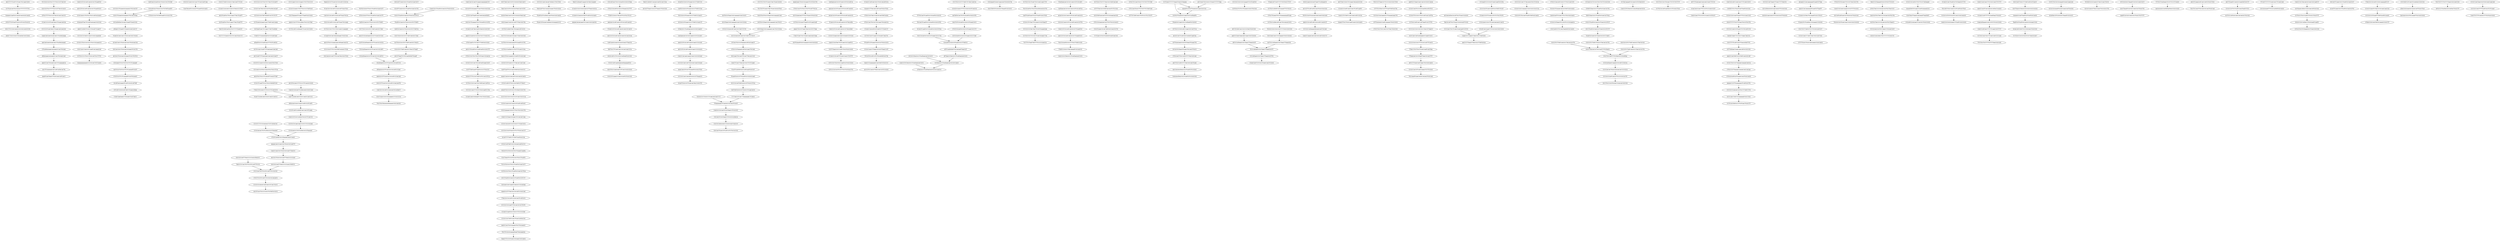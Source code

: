 digraph G{
 GAAAGCAATGCCAGGCAGGGGCAGG->GTGTTTGTGATTGGCGTCGGTGGCG;
 TCCGGCGGTGCTTTTGCCGTTACGC->GGCGGTGCTTTTGCCGTTACGCACC;
 CCCGCCGTATCCAGCCGGCAAATAT->CCGCCTGCCGCGCCTGCCGGAAGCC;
 ATAACCTGAATCTGAGGCAGCACCT->TGAGGCAGCACCTGGCACGGCTGGG;
 CGCGCCAGCGCCACTTCACGATCAA->CAGTAGATCCGGGTTGAATGGCAGG;
 GGTGATGCTGCCAACTTACTGATTT->TAGTGTATGATGGTGTTTTTGAGGT;
 AGCGCTGGCGCGATTTAGCCCCGAC->GGCGCGATTTAGCCCCGACGTATCC;
 CCCCAACCGCCGAACCTGTTGCCCC->CCGCCGAACCTGTTGCCCCTATGGC;
 CCCCGGTTTCCGGTATCAGACCTGA->GGCAGGCGATTTGCAGTACGGCTGG;
 CGGAAGTCGCTGTCGTTCTCAAAAT->AGTCGCTGTCGTTCTCAAAATCGGT;
 CGCGTCTTATCAGGCCTACGTTAAT->ACGTTAATTCTGCAATATATTGAAT;
 AGGTCGGATAAGGCGTTCACGCCGC->GGTCGGATAAGGCGTTCACGCCGCA;
 CCCCACTGTTCGTCCATTTCCGCGC->CTGTTCGTCCATTTCCGCGCAGACG;
 CCGGAGACTGTCATACGCGTAAAAC->CTGTCATACGCGTAAAACAGCCAGC;
 GGGCTTTCCGCTATCGTCCACGTCA->CCTGCCGCCACTGCTATGACCATCA;
 CCGCCATGTTGCCGGTATGTTTACC->AGATTGCCGTCGCCTGTAGCGGCTG;
 TAGGATTGCCAGACAAACTGGCGGG->TGATGGTCATAGCAGTGGCGGCAGG;
 TAGCCATAATCAAACGGTACGAAAG->CCAGCCGCCGGGAACGTTAACGGCA;
 AAGACGCATCAGCGTCGCATCAGGC->TCAGCGTCGCATCAGGCAGCGCACG;
 TAGCCATATCCAGACGATGCACCGA->ACGGTTAACCGCGTTAAGCTGGCGG;
 CAGCCGTAACGGAACTCCACACCAA->CCGCCACATCCGTCGGTTTGACGCG;
 GGATGCGGCGTGAACGCCTTATCCG->GATGCGGCGTGAACGCCTTATCCGA;
 GCGTAACGGCAAAAGCACTGCCGGA->GCCGGACATCAGCGCTATCTCTGCT;
 TTACTGATTGCTGAGCAACAGGTAA->GGTGAAATGGCGAAAGCGGCGGGGG;
 GACGTGGCAAAGCCGATGTCGGCAG->CCGCCGTCAGCCTTTACACCACCAC;
 TCAGCGTCGCATCAGGCGTTACATA->CAGCGTCGCATCAGGCGTTACATAC;
 CCTGCCATTCAACCCGGATCTACTG->TTGATCGTGAAGTGGCGCTGGCGCG;
 GTCGGATGCGGCGTGAACGCCTTAT->CGGATGCGGCGTGAACGCCTTATCC;
 TGAGGCAGCACCTGGCACGGCTGGG->GCAGCACCTGGCACGGCTGGGACGG;
 GGGCATCCTCCGGCGATAATGGCGG->TCGCCATCAATAAAGATAAAAATGC;
 CCAGCCATTACGATGTAGGCGGCGC->AAGCCGATGCCGTGCTGTTTGGCTC;
 CAGCCACAACAAACGACCGCGGGAC->CCCGCCACCATTGGCACCAGCGGAC;
 TGGGCGTTGGCCTCAACACGATTTT->TTAAAAAACTCAGGCCGCAGTCGGT;
 CAGCGTCGCATCAGGCGTTACATAC->CCGCCGAACAGCAGCGGAGCGTCGG;
 AGCGTCGCATCAGGCAACCCGCACA->CAGCCACAACAAACGACCGCGGGAC;
 CGTGCGCAACAACCGTCTTCCGGAG->CCGGAGCCTGTCATACGCGTAAAAC;
 CGGAAATGGACGAACAGTGGGGCTA->GGCTATGTCGGGGCTAAATCGCGCC;
 GATTGATGAGTCGCTGATCGGCTGG->CCGCCTCTACTTCGAGCCGGTAACT;
 CCCTGCCGTTTTATCTCTACCAGCA->CGGGCGAGCTTTCCGGCGGTCAGCG;
 CGCGCCAGCGTCGCATCAGGCGTTG->CAGCGTCGCATCAGGCGTTGAATGC;
 GCGTATGACAGTCTCCGGAAGACGG->CTCCGGAAGACGGTTGTTGCGCACG;
 GGGTGGTGCGTAACGGCAAAAGCAC->GGTGCGTAACGGCAAAAGCACTGCC;
 TATTGCTTCAGCACCGCACGACCCA->GGGCATCCTCCGGCGATAATGGCGG;
 GTGCTCCAGTGGCTTCTGTTTCTAT->CTCCAGTGGCTTCTGTTTCTATCAG;
 GTTGCCCGGCATCCAACGCCATTCA->ACGCCATTCATGGCCATATCAATGA;
 CTGCAGTTGCCATGTTTTACGGCAG->AGTTGCCATGTTTTACGGCAGTGAG;
 TTGATCGTGAAGTGGCGCTGGCGCG->CCGCCAGCTTAACGCGGTTAACCGT;
 GCCGGACATCAGCGCTATCTCTGCT->CTCACTGCCGTAAAACATGGCAACT;
 CCCGCCGCCGCGAAATTCGTGATGC->CGTGGCTCTCCTGAAGCGGCTGCGG;
 GGCTTCCGGCAGGCGCGGCAGGCGG->ATATTTGCCGGCTGGATACGGCGGG;
 GATAAGACGCGTCAGCGTCGCATCA->AAGACGCGTCAGCGTCGCATCAGGC;
 CCAATGGCAGTAGATAAACTGGCGG->AGCGTGCCGAAGAACATAAACAGCG;
 TCCCATAAGCGCTAACTTAAGGGTT->CCCATAAGCGCTAACTTAAGGGTTG;
 AAACCAGGCGAGATCGGCAGGCAGG->CCGCCATGTTGCCGGTATGTTTACC;
 ACGCCATTCATGGCCATATCAATGA->GTTGAGAAGCGGTGTAAGTGAACTG;
 CCAGCCGCCGGGAACGTTAACGGCA->CCAGCCGAGGGTATTCATGCGCAGG;
 CCCGCCGCTATTATATCGCTCTCTT->CCTGAGGGAACGACTTATCAGCAAA;
 CCTGCCGCCACTGCTATGACCATCA->CCCGCCAGTTTGTCTGGCAATCCTA;
 CTCACTGCCGTAAAACATGGCAACT->CTGCCGTAAAACATGGCAACTGCAG;
 ACCGTTCATCATGCAGTGGCGGCGG->TGTCCGGTCACAGCAGCAGCGGCAG;
 TGATAAGACGCGCCAGCGTCGCATC->GATAAGACGCGCCAGCGTCGCATCA;
 AAACTGCGTTAATTACGCGTCTTAA->TTACTGATTGCTGAGCAACAGGTAA;
 CAGCCAGCGCTGGCGCGATTTAGCC->AGCGCTGGCGCGATTTAGCCCCGAC;
 TCCTGTTCAGCTACTGACGGGGTGG->GGGTGGTGCGTAACGGCAAAAGCAC;
 CTGTTCGTCCATTTCCGCGCAGACG->CCGCGCAGACGATGACGTCACTGCC;
 GTAGGCCTGATAAGACGCGGCAAGC->GATAAGACGCGGCAAGCGTCGCATC;
 CAGCCTCTATCCACCAGCATCCGCA->GAAGTTGCTGGCAATCAGCGGCAGG;
 CCGCCACTACGGCGGTGATACAGAT->CCCGCCGCTATTATATCGCTCTCTT;
 ATCTGTATCACCGCCGTAGTGGCGG->AATCCGAGTAAGAGCAACGGCGGGG;
 CCGCCTCTACTTCGAGCCGGTAACT->CCCGCCGTACTACTCGGTGAAAGAA;
 AAGCCACTGGAGCACCTCAAAAACA->ACCTCAAAAACACCATCATACACTA;
 CAGCGTCGCATCAGGCGTTGAATGC->AGCGTCGCATCAGGCGTTGAATGCC;
 GTTGAGAGCGATCAAAACTGGCGGG->CTGTTGCTGCCACCGTTACTGGCGG;
 CCTGCCGTTCCGCTCACGGAACTTA->TCTTTCTAATTATTTTCCCCGAGCA;
 GCGATATACGCAGCGAATTGAGCGG->ATAACCTGAATCTGAGGCAGCACCT;
 CTGCCGCTGCTGCTGTGACCGGACA->CCGCCGCCACTGCATGATGAACGGT;
 TCATTGATATGGCCATGAATGGCGT->TGAATGGCGTTGGATGCCGGGCAAC;
 TTACGCCGCATCCGGCAGTCATGCG->CCCGCCGCAATTTGCACGCGCTGTC;
 ATCCTTGACGATTAACTGCGGCAGG->CCGCCACGTCAGCAAACTCTTCGGC;
 TGCCGGATGCGCTTTGCTTATCCGG->TTATCCGGCCTACAAAATCGCAGCG;
 AATCCGAGTAAGAGCAACGGCGGGG->ATCCCATAAGCGCTAACTTAAGGGT;
 CCGCCGAACCTGTTGCCCCTATGGC->CGCTAAAAGTCAACTTAATGGCGGG;
 CCGCCGCCACTGCATGATGAACGGT->CGTTTATGAATTAATCCCCTTGCCC;
 CGCTGGCGCGTCTTATCAGGCCTAC->GCTGGCGCGTCTTATCAGGCCTACG;
 CCGTCTTCCGGAGACTGTCATACGC->CCGGAGACTGTCATACGCGTAAAAC;
 CCAGCCGTTCAGCGTCTCTGCTGTC->CCGCAGCCGCTTCAGGAGAGCCACG;
 GTGCGGGTTGCCTGATGCGACGCTT->GATGCGACGCTTGCCGCGTCTTATC;
 CGCCGCATCCGGCATTGACTGCAAA->CCTGCCGCTTCCTGCCAGCCAAAAG;
 AAGGCGTTCACGCCGCATCCGACAG->GGCGTTCACGCCGCATCCGACAGTG;
 CCAGCCATGACGGCTGGCAGATGCA->GAAACCTTACAGCATCAGTGGCTGG;
 CCGCCGCCAAAACCGCCGCCGCCCA->CGCGTCTGCAGTGATGTATGGCAGG;
 AGCAGAGATAGCGCTGATGTCCGGC->CAGAGATAGCGCTGATGTCCGGCGG;
 CCGCCGGACATCAGCGCTATCTCTG->GCCGGACATCAGCGCTATCTCTGCT;
 GCAGTCAATGCCGGATGCGGCGTGA->TGCCGGATGCGGCGTGAACGCCTTA;
 ATTCAATATATTGCAGAATTAACGT->ATTAACGTAGGCCTGATAAGACGCG;
 CAGGGATTCGACTTCCTGCGGCAGG->CCGCCGTAAGTCCGGTCCCGGAACA;
 ACGAGATACGCATTGCTGACCGGGG->TACGCATTGCTGACCGGGGATTCGG;
 CCCGCCTGAAGGGAAAGCTGCACGT->CGCCTGAAGGGAAAGCTGCACGTAA;
 CGCTGCGATTTTGTAGGCCGGATAA->CCGGATAAGCAAAGCGCATCCGGCA;
 CGTGCGCTGCCTGATGCGACGCTGA->GCCTGATGCGACGCTGATGCGTCTT;
 CCTACAAAATCGCAGCGTGTAGGCC->CAGCGTGTAGGCCAGATAAGACGCG;
 CCCTGCCGCTGGACTTCTCTGTTTT->CCTGCGCATGAATACCCTCGGCTGG;
 CCCGCCACAAAGCCTGAAAGAACTG->GTTGAGAGCGATCAAAACTGGCGGG;
 CTGTCGTTCTCAAAATCGGTGGAGC->GCATGACAAAGTCATCGGGCATTAT;
 GCGGTCGGAAACTCACTGGCGGCGG->CCGCCATTAATCACCAGGAGATATG;
 GATGCGGCGTGAACGCCTTATCCGA->TGCGGCGTGAACGCCTTATCCGACC;
 ATTTTGAGAACGACAGCGACTTCCG->CGACAGCGACTTCCGTCCCAGCCGT;
 CGCTTTTCATCGGTTGACATATTTC->GTTTATAACGAACAACATGCGGCGG;
 GCCCAGTTATTCGAAAAATGGCTGG->CCTCGGTATGCCTTGTGACTGGCTT;
 GCCATAGGGGCAACAGGTTCGGCGG->GGGGCAACAGGTTCGGCGGTTGGGG;
 CAGTTCACTTACACCGCTTCTCAAC->TCATTGATATGGCCATGAATGGCGT;
 GCTGGCTGTTTTACGCGTATGACAG->GTTTTACGCGTATGACAGTCTCCGG;
 GGGAGCACGAATGTAGGCCGGATAA->AAAGCGTTTACGCCGCATCCGGCAG;
 AAGCCACAAAAAATGAATGTTAATT->CCAGCCGTACTGCAAATCGCCTGCC;
 TTGGTGTGGAGTTCCGTTACGGCTG->CAGCCGCAGCAAACCCGTTTTCGCG;
 CGCTGACCGCCGGAAAGCTCGCCCG->TGCTGGTAGAGATAAAACGGCAGGG;
 GGCGCGATTTAGCCCCGACGTATCC->CCCCACTGTTCGTCCATTTCCGCGC;
 CCGCTGCCGTTAAAACAAAACAGCA->CTGCCGTTAAAACAAAACAGCAGAA;
 GATTGATTCCCAGGTATGGCGGCCC->AAACCAGGCGAGATCGGCAGGCAGG;
 CCTGCCATCACCATTAATCGCTTTC->CCCCGCCGCCGCGCCTACGTTAACC;
 GTGCTACCCCGGACGGTGCTACCCC->GACGGTGCTACCCCGGACGGTGCTA;
 AGCCTGGATGCCGATGATGCGGCTT->CTGCCGCTGCTGCTGTGACCGGACA;
 CTGATAGAAACAGAAGCCACTGGAG->ATAGAAACAGAAGCCACTGGAGCAC;
 GAAATATGTCAACCGATGAAAAGCG->CGGTAGTTAAGCAGAAATTAATATC;
 GGATAAGGCGTTCACGCCGCATCCG->ATAAGGCGTTCACGCCGCATCCGAC;
 TTTTACGTCACTTAAAAAACTCAGG->TTAAAAAACTCAGGCCGCAGTCGGT;
 CCTGAGTTTTTTAAGTGACGTAAAA->CGTGTTGAGGCCAACGCCCATAATG;
 GCGTAACGGCAAAAGCACCGCCGGA->CCGCCGGACATCAGCGCTATCTCTG;
 GATGCGACGCTGGCGCGTCTTATCA->CGCTGGCGCGTCTTATCAGGCCTAC;
 CGCGTCTTATCAGGCCTACACGCTG->GGCCTACACGCTGCGATTTTGTAGG;
 GACGGTGCTACCCCGGACGGTGCTA->GGTGCTACCCCGGACGGTGCTAACC;
 CCTGACAGTGCGGGCTTTTTTTTTC->GAAAGCAATGCCAGGCAGGGGCAGG;
 GGTAATGACTCCAACTTATTGATAG->TTATGTTCAGATAATGCCCGATGAC;
 CCAGCCACATGGTGATGTTTGACCT->CCTGCCATTCAACCCGGATCTACTG;
 CTGCCACTCTGCCTGTTCATTTGCA->GCCGAAGAGTTTGCTGACGTGGCGG;
 AAAACAGCCAGCGCTGGCGCGATTT->CAGCCAGCGCTGGCGCGATTTAGCC;
 CTGTCATACGCGTAAAACAGCCAGC->AAAACAGCCAGCGCTGGCGCGATTT;
 ACCGATTTTGAGAACGACAGCGACT->CCGTCCCAGCCGTGCCAGGTGCTGC;
 CCGCCAGCTTAACGCGGTTAACCGT->TCGGTGCATCGTCTGGATATGGCTA;
 CTGGGGATGGTGAAGCAGTGGCAGG->AAAACCGTTGAAAAAGTCATGGCTG;
 CGGTGAACGCACTATGGCGACGCTG->TTTGACGTGGTGATATGGATGACGG;
 TGCATCTGCCAGCCGTCATGGCTGG->CCGCCGTGTCGGTCCACCGGCAGGC;
 CAGCCATGACTTTTTCAACGGTTTT->CCTGCCACTGCTTCACCATCCCCAG;
 TAGCACCGTCCGGGGTAGCACCGTC->GGGGTAGCACCGTCCGGGGTAGCAC;
 GGCGATTGGCTTTATCATGGTGACC->GGTTAACGTAGGCGCGGCGGCGGGG;
 AAGCCGCTTTGCATACTGCCGCTAC->CCTGCATCCATAAATTCACGGCGGG;
 GCATCACGAATTTCGCGGCGGCGGG->CAACCCTTAAGTTAGCGCTTATGGG;
 GCTGGCGCGTCTTATCAGGCCTACG->CGCGTCTTATCAGGCCTACGTTAAT;
 CCCGCCATAAAATAGAGGATTGCAG->GAGCCAAACAGCACGGCATCGGCTT;
 GCCTGATGCGACGCTGATGCGTCTT->GGGAGCACGAATGTAGGCCGGATAA;
 GATTCATACAGCGGCCAGCCATCCG->ATACAGCGGCCAGCCATCCGTCATC;
 AGTTGCCATGTTTTACGGCAGTGAG->AGCAGAGATAGCGCTGATGTCCGGC;
 TCCGTGCGCTGCCTGATGCGACGCT->CGTGCGCTGCCTGATGCGACGCTGA;
 GCATTCAGCGCCTGATGCGACGCTG->CGCCTGATGCGACGCTGGCGCGTCT;
 CCCCGTCAGTAGCTGAACAGGAGGG->GAACAGGAGGGACAGCTGATAGAAA;
 CCTGCCACTGCTTCACCATCCCCAG->TTCTGCTGTTTTGTTTTAACGGCAG;
 GTGCTTTTGCCGTTACGCACCACCC->CCACCCCGTCAGTAGCTGAACAGGA;
 ACCGACTGCGGCCTGAGTTTTTTAA->AAAATCGTGTTGAGGCCAACGCCCA;
 CGTCTGCGCGGAAATGGACGAACAG->GCGCGGAAATGGACGAACAGTGGGG;
 TTAAAAAACTCAGGCCGCAGTCGGT->CAGGCCGCAGTCGGTAACCTCGCGC;
 CCTGCCCCTGCCTGGCATTGCTTTC->GAAAAAAAAAGCCCGCACTGTCAGG;
 CCGTCATCCATATCACCACGTCAAA->CAGCGTCGCCATAGTGCGTTCACCG;
 TGTATGCGCGAGGTTACCGACTGCG->GCGCGAGGTTACCGACTGCGGCCTG;
 GTCGGGGCTAAATCGCGCCAGCGCT->GGCTAAATCGCGCCAGCGCTGGCTG;
 AACAGGAGGGACAGCTGATAGAAAC->CTGATAGAAACAGAAGCCACTGGAG;
 AAACAGGTCGCTGAAATGCGGCTGG->CCCGCCACCAGATGGGCGTTAAACG;
 TTTGCTGATAAGTCGTTCCCTCAGG->AAGAGAGCGATATAATAGCGGCGGG;
 AGACGCGCCAGCGTCGCATCAGGCG->CGCGCCAGCGTCGCATCAGGCGTTG;
 TCGCCATCAATAAAGATAAAAATGC->AGGTGCCAAGAACGTCACCGGCGGG;
 CCCCGCCACTTTACAGGTGCTCGCA->CCGCCGCCAAAACCGCCGCCGCCCA;
 TTTGCAGTCAATGCCGGATGCGGCG->TGCAGTCAATGCCGGATGCGGCGTG;
 CACGGCATCCAGCACTTTCAGCGCC->CATATCTCCTGGTGATTAATGGCGG;
 CCAGCCAATGCCTGCCTTCCCGTAT->CCGCCGCTATCGACTGACGATACGG;
 CCCGCCGCAATTTGCACGCGCTGTC->CCAGCCAATGCCTGCCTTCCCGTAT;
 CCTGCCATACATCACTGCAGACGCG->TGGGCGGCGGCGGTTTTGGCGGCGG;
 CGTTTAACGCCCATCTGGTGGCGGG->CCAGCCGCATTTCAGCGACCTGTTT;
 ATAATGCCCGATGACTTTGTCATGC->GCTCCACCGATTTTGAGAACGACAG;
 AAGACGCGTCAGCGTCGCATCAGGC->AGACGCGTCAGCGTCGCATCAGGCG;
 CTGCCGGATGCGGCGTAAACGCTTT->TTATCCGGCCTACATTCGTGCTCCC;
 GGGTTTTTTGTTTGACTGCGTGCTG->CCCGCCAGCGTGAGTTCTGCATCCG;
 AGTTACCGGCTCGAAGTAGAGGCGG->CCAGCCGATCAGCGACTCATCAATC;
 TGATGCGACGCTGACGCGTCTTATC->CGCGTCTTATCTGGCCTACACGCTG;
 AGGTCAAACATCACCATGTGGCTGG->TGCTCCAGTTGCAGCGCAGTGGCAG;
 TAGCCCCACTGTTCGTCCATTTCCG->CCCCACTGTTCGTCCATTTCCGCGC;
 AAAACCGTTGAAAAAGTCATGGCTG->CCCGCCGAGACGGTGCTTTATCTTG;
 AAAGAACTGGCGGAAGTCGTGGCTG->CTGCCACTCTGCCTGTTCATTTGCA;
 CAGCGTCGCCATAGTGCGTTCACCG->CGTGCGCAACAACCGTCTTCCGGAG;
 TTAACATTCATTTTTTGTGGCTTCT->CCTGCCATATCGCGAAATTTCTGCG;
 CGGATAAGGCGTTCACGCCGCATCC->GGATAAGGCGTTCACGCCGCATCCG;
 ACCTCAAAAACACCATCATACACTA->AAATCAGTAAGTTGGCAGCATCACC;
 AGTTGAATCCAGGCGAATATGGCTT->CCGCCGTTCTCATCGAGTAATCTCC;
 CCGAATCCCCGGTCAGCAATGCGTA->CCCCGGTCAGCAATGCGTATCTCGT;
 CCTGAGTTTTTTAAGTGACGTAAAA->AAAATCGTGTTGAGGCCAACGCCCA;
 TGTTCCGGGACCGGACTTACGGCGG->CCTGCCGCAGGAAGTCGAATCCCTG;
 TTCATTTTTTTCAGCACTTCAGCAG->CGCAGAAATTTCGCGATATGGCAGG;
 GGCGTTCACGCCGCATCCGACAGTG->CACGCCGCATCCGACAGTGCATACT;
 CCTGCCGATACCCTGTTTCAGCCGA->GACGTGGCAAAGCCGATGTCGGCAG;
 CCCGCCAGTTTGTCTGGCAATCCTA->CCAGCAGGTATAATCTGCTGGCGGG;
 CATTATGGGCGTTGGCCTCAACACG->TTTTACGTCACTTAAAAAACTCAGG;
 CCGCGCAGACGATGACGTCACTGCC->ACGTCACTGCCCGGCTGTATGCGCG;
 AGCGTGCCGAAGAACATAAACAGCG->CCCCGGTTTCCGGTATCAGACCTGA;
 ACTCCCATAAGCGCTAACTTAAGGG->TCCCATAAGCGCTAACTTAAGGGTT;
 CAGCCGCAGCAAACCCGTTTTCGCG->GCCATGATGACGCTGGCGCTGGCGG;
 GGGCCGCCATACCTGGGAATCAATC->GTGGTGGTGTAAAGGCTGACGGCGG;
 CGCTGTTTATGTTCTTCGGCACGCT->CCGCCAGTTTATCTACTGCCATTGG;
 CCGCCTGCCGCGCCTGCCGGAAGCC->CGCCACCGACGCCAATCACAAACAC;
 CTCCAGTGGCTTCTGTTTCTATCAG->GTTTCTATCAGCTGTCCCTCCTGTT;
 TCACGCCGCATCCGGCATTGACTGC->CACGCCGCATCCGGCATTGACTGCA;
 CTGCAATCCTCTATTTTATGGCGGG->AGCCTGGATGCCGATGATGCGGCTT;
 TAATGGTGATGGCAGGCGGAACCGG->GGACATGTATTCCCGGGACTGGCGG;
 CCGCCGAACAGCAGCGGAGCGTCGG->GAGCCGGTACTGTCAACGCCAATCC;
 CCGCAGCCTGTGCTGCCATGGGAGC->GGAGATTACTCGATGAGAACGGCGG;
 GCGGTGTAAGTGAACTGCAGTTGCC->CTGCAGTTGCCATGTTTTACGGCAG;
 AAGCGTCGCATCAGGCAACCCGCAC->AGCGTCGCATCAGGCAACCCGCACA;
 TGTGCGGGTTGCCTGATGCGACGCT->GTGCGGGTTGCCTGATGCGACGCTT;
 AGCTTTTCATTCTGACTGCAACGGG->CCTGACAGTGCGGGCTTTTTTTTTC;
 CTGCCGACATCGGCTTTGCCACGTC->TCGGCTGAAACAGGGTATCGGCAGG;
 CCGCCAGTCCCGGGAATACATGTCC->CCGGTTCCGCCTGCCATCACCATTA;
 GGTCACCATGATAAAGCCAATCGCC->CCCCCGCCGCTTTCGCCATTTCACC;
 GGCACGGCTGGGACGGAAGTCGCTG->ACGGCTGGGACGGAAGTCGCTGTCG;
 CAGCCACGACTTCCGCCAGTTCTTT->AAGCCAGTCACAAGGCATACCGAGG;
 CCTGCCGCAGTTAATCGTCAAGGAT->AAACTGCGTTAATTACGCGTCTTAA;
 GCCATGATGACGCTGGCGCTGGCGG->TGGGCGGTGACGACCGGCGGCGGGG;
 GTATGTAACGCCTGATGCGACGCTG->TATGTAACGCCTGATGCGACGCTGA;
 CCGCCAGCGCCAGCGTCATCATGGC->CGCGAAAACGGGTTTGCTGCGGCTG;
 CCGCCGTTCTCATCGAGTAATCTCC->GCTCCCATGGCAGCACAGGCTGCGG;
 CGCGTCTTATCAGGCCTACGCGCTG->CGCTGCGATTTTGTAGGCCGGATAA;
 CTGCCGTTAAAACAAAACAGCAGAA->CTGGGGATGGTGAAGCAGTGGCAGG;
 ATCCCATAAGCGCTAACTTAAGGGT->TCCCATAAGCGCTAACTTAAGGGTT;
 CCTGCCATATCGCGAAATTTCTGCG->CTGCTGAAGTGCTGAAAAAAATGAA;
 AGTCGCTGTCGTTCTCAAAATCGGT->CTGTCGTTCTCAAAATCGGTGGAGC;
 AAGCCATATTCGCCTGGATTCAACT->CCCGCCGTATCCAGCCGGCAAATAT;
 GTTGAGAAGCGGTGTAAGTGAACTG->GCGGTGTAAGTGAACTGCAGTTGCC;
 CCCCGCCGCCGGTCGTCACCGCCCA->CCGCCAGCGCCAGCGTCATCATGGC;
 GGCGCGATTTAGCCCCGACATAGCC->TAGCCCCACTGTTCGTCCATTTCCG;
 CCCGCCGGTGACGTTCTTGGCACCT->GCATTTTTATCTTTATTGATGGCGA;
 GGCATTCAACGCCTGATGCGACGCT->GCATTCAACGCCTGATGCGACGCTG;
 GAGCCGAAAAAGCAGTATGTGGCCC->ACCGTCCAGGTTAGCACCGTCCGGG;
 GGTAAACATACCGGCAACATGGCGG->CCTGCCTGCCGATCTCGCCTGGTTT;
 CCTGCCTGCCGATCTCGCCTGGTTT->GGGCCGCCATACCTGGGAATCAATC;
 AGCGTCGCATCAGGCGTTGAATGCC->TGCCGGATGCGCTTTGCTTATCCGG;
 GGGCAAGGGGATTAATTCATAAACG->ACCGTTCATCATGCAGTGGCGGCGG;
 GATAAGACGCGGCAAGCGTCGCATC->AAGCGTCGCATCAGGCAACCCGCAC;
 CTTTCGTACCGTTTGATTATGGCTA->CCCGCCACAAAGCCTGAAAGAACTG;
 AGAAGCCACAAAAAATGAATGTTAA->AAGCCACAAAAAATGAATGTTAATT;
 CACGCCGCATCCGACAGTGCATACT->CGCTGACCGCCGGAAAGCTCGCCCG;
 CCTGAGGGAACGACTTATCAGCAAA->GGTAATGACTCCAACTTATTGATAG;
 TTAAGACGCGTAATTAACGCAGTTT->ATCCTTGACGATTAACTGCGGCAGG;
 GATGACGGATGGCTGGCCGCTGTAT->CGGATGGCTGGCCGCTGTATGAATC;
 CGCTAAAAGTCAACTTAATGGCGGG->AAGCCGCTTTGCATACTGCCGCTAC;
 CGGTAGTTAAGCAGAAATTAATATC->CGGATGCAGAACTCACGCTGGCGGG;
 GCTTGCCGCGTCTTATCAGGCCTAC->AGGTCGGATAAGGCGTTCACGCCGC;
 GTCCGCTGGTGCCAATGGTGGCGGG->GTCCCGCGGTCGTTTGTTGTGGCTG;
 TTACGCCGCATCCGGCAAAAATCCT->CCGCCGAGTCTACCCGCAACAACGG;
 AAGCCAGTCACAAGGCATACCGAGG->CCAGCCATTTTTCGAATAACTGGGC;
 CGTGTTGAGGCCAACGCCCATAATG->TGAGGCCAACGCCCATAATGCGGGC;
 TGAATGGCGTTGGATGCCGGGCAAC->GCCCGCATTATGGGCGTTGGCCTCA;
 CCAGCCGCATTTCAGCGACCTGTTT->GTCCGCTGGTGCCAATGGTGGCGGG;
 ACGGCTGGGACGGAAGTCGCTGTCG->CGGAAGTCGCTGTCGTTCTCAAAAT;
 CCGGAGCCTGTCATACGCGTAAAAC->CTGTCATACGCGTAAAACAGCCAGC;
 GGTGCGTAACGGCAAAAGCACTGCC->GCGTAACGGCAAAAGCACTGCCGGA;
 CCACCCCGTCAGTAGCTGAACAGGA->CCCCGTCAGTAGCTGAACAGGAGGG;
 GGCGAACCACGCCATTTTACGGCTA->CCTGCCATATTACTGGAACATCGCG;
 CGGGCGAGCTTTCCGGCGGTCAGCG->AGTATGCACTGTCGGATGCGGCGTG;
 AGGTGATGCTGCCAACTTACTGATT->GGTGATGCTGCCAACTTACTGATTT;
 CCCGACTGCTCAGCGAGAATCGTCG->CAACCCTTAAGTTAGCGCTTATGGG;
 AAAGCGTTTACGCCGCATCCGGCAG->TTACGCCGCATCCGGCAGTCATGCG;
 TGATGGTCATAGCAGTGGCGGCAGG->TGACGTGGACGATAGCGGAAAGCCC;
 GGCATTCAGCGCCTGATGCGACGCT->GCATTCAGCGCCTGATGCGACGCTG;
 GAACAGGAGGGACAGCTGATAGAAA->AACAGGAGGGACAGCTGATAGAAAC;
 GGACATGTATTCCCGGGACTGGCGG->TCTGGCCGCGTGGTCGTTAGGCATT;
 CCCGCCATTAAGTTGACTTTTAGCG->GCCATAGGGGCAACAGGTTCGGCGG;
 GCATTTTTATCTTTATTGATGGCGA->CCGCCATTATCGCCGGAGGATGCCC;
 GGCGGTGCTTTTGCCGTTACGCACC->GTGCTTTTGCCGTTACGCACCACCC;
 CACTGTCGGATGCGGCGTGAACGCC->CTGTCGGATGCGGCGTGAACGCCTT;
 TGCAGTCAATGCCGGATGCGGCGTG->GCAGTCAATGCCGGATGCGGCGTGA;
 CCCGCCAGCAGATTATACCTGCTGG->TAGGATTGCCAGACAAACTGGCGGG;
 AGGTGCCAAGAACGTCACCGGCGGG->CGCGTCAAACCGACGGATGTGGCGG;
 GCCCGCATTATGGGCGTTGGCCTCA->CATTATGGGCGTTGGCCTCAACACG;
 TGCTCGGGGAAAATAATTAGAAAGA->TAAGTTCCGTGAGCGGAACGGCAGG;
 ATTAACGTAGGCCTGATAAGACGCG->CGTAGGCCTGATAAGACGCGCCAGC;
 AAGCCGATGCCGTGCTGTTTGGCTC->CTGCAATCCTCTATTTTATGGCGGG;
 CCCGCCGTGAATTTATGGATGCAGG->GTAGCGGCAGTATGCAAAGCGGCTT;
 GGCAACTGCAGTTCACTTACACCGC->CAGTTCACTTACACCGCTTCTCAAC;
 GATAAGACGCGCCAGCGTCGCATCA->AGACGCGCCAGCGTCGCATCAGGCG;
 CAGCACGCAGTCAAACAAAAAACCC->GCGGTCGGAAACTCACTGGCGGCGG;
 CAAGATAAAGCACCGTCTCGGCGGG->CAGCCATGACTTTTTCAACGGTTTT;
 GAGCCGGTACTGTCAACGCCAATCC->CGTTTAACGCCCATCTGGTGGCGGG;
 TCGGTGCATCGTCTGGATATGGCTA->GAGCCGAAAAAGCAGTATGTGGCCC;
 TGCGGCGTGAACGCCTTATCCGACC->GCGGCGTGAACGCCTTATCCGACCT;
 CCCGCCGTACTACTCGGTGAAAGAA->CCTGCCGTTCCGCTCACGGAACTTA;
 AAGCCGCATCATCGGCATCCAGGCT->CCCGCCATAAAATAGAGGATTGCAG;
 CCCGCCAGCGTGAGTTCTGCATCCG->GATATTAATTTCTGCTTAACTACCG;
 CTGTCGGATGCGGCGTGAACGCCTT->GTCGGATGCGGCGTGAACGCCTTAT;
 AGCGTCGCATCAGGCGCTGAATGCC->CCGCAGCCTGTGCTGCCATGGGAGC;
 TGAGGCCAACGCCCATAATGCGGGC->GTTGCCCGGCATCCAACGCCATTCA;
 CCGCCAGTTTATCTACTGCCATTGG->CTTTTGGCTGGCAGGAAGCGGCAGG;
 CGCCACCGACGCCAATCACAAACAC->CCTGCCCCTGCCTGGCATTGCTTTC;
 TGCCGGATGCGGCGTGAACGCCTTA->CGGATGCGGCGTGAACGCCTTATCC;
 GGTGCTACCCCGGACGGTGCTAACC->CCCGGACGGTGCTAACCTGGACGGT;
 ACGTTAATTCTGCAATATATTGAAT->GGATAAGGCGTTCACGCCGCATCCG;
 GGTTAGCACCGTCCGGGGTAGCACC->TAGCACCGTCCGGGGTAGCACCGTC;
 CAGCCGCTACAGGCGACGGCAATCT->GGTAAACATACCGGCAACATGGCGG;
 CCCAGCCGTGCCAGGTGCTGCCTCA->AGGTGCTGCCTCAGATTCAGGTTAT;
 CCAGCCGAGGGTATTCATGCGCAGG->AAAACAGAGAAGTCCAGCGGCAGGG;
 GATGCGACGCTTGCCGCGTCTTATC->GCTTGCCGCGTCTTATCAGGCCTAC;
 TAAGGCGTTCACGCCGCATCCGGCA->TCACGCCGCATCCGGCATTGACTGC;
 CTGCCGCTACCGACGCAGTATCAGA->CTGCCACTGCGCTGCAACTGGAGCA;
 TACGCATTGCTGACCGGGGATTCGG->CCCGACTGCTCAGCGAGAATCGTCG;
 CCGTATCGTCAGTCGATAGCGGCGG->ATACGGGAAGGCAGGCATTGGCTGG;
 CCTGCCGCTTCCTGCCAGCCAAAAG->CCAATGGCAGTAGATAAACTGGCGG;
 AGCGTCGCATCAGGCAGCGCACGGA->CATCAGGCAGCGCACGGACTTAGCG;
 TTACCTGTTGCTCAGCAATCAGTAA->TTAAGACGCGTAATTAACGCAGTTT;
 CCGCCGCCAGTGAGTTTCCGACCGC->GGGTTTTTTGTTTGACTGCGTGCTG;
 CCGCCACGTCAGCAAACTCTTCGGC->TGCAAATGAACAGGCAGAGTGGCAG;
 CGCCTGATGCGACGCTGGCGCGTCT->TGATGCGACGCTGGCGCGTCTTATC;
 CAGCGTCGCATCAGGCGCTGAATGC->AGCGTCGCATCAGGCGCTGAATGCC;
 CCCCGCCGTTGCTCTTACTCGGATT->CCGCCACTACGGCGGTGATACAGAT;
 GCAGCACCTGGCACGGCTGGGACGG->GGCACGGCTGGGACGGAAGTCGCTG;
 GCCTGATGCGACGCTGACGCGTCTT->TGATGCGACGCTGACGCGTCTTATC;
 CGGATGGCTGGCCGCTGTATGAATC->CTGGCCGCTGTATGAATCCCGCCTG;
 CCCTCCTGTTCAGCTACTGACGGGG->TCCTGTTCAGCTACTGACGGGGTGG;
 ATACGGGAAGGCAGGCATTGGCTGG->GACAGCGCGTGCAAATTGCGGCGGG;
 CCGCCATTATCGCCGGAGGATGCCC->TGGGTCGTGCGGTGCTGAAGCAATA;
 TTACGTGCAGCTTTCCCTTCAGGCG->GATTCATACAGCGGCCAGCCATCCG;
 CGTTTATGAATTAATCCCCTTGCCC->GGGCTTTCCGCTATCGTCCACGTCA;
 CCGCCGAGTCTACCCGCAACAACGG->CCCGCCGTGAATTTATGGATGCAGG;
 CGCTAAGTCCGTGCGCTGCCTGATG->TCCGTGCGCTGCCTGATGCGACGCT;
 CCCGCCACCAGATGGGCGTTAAACG->GGATTGGCGTTGACAGTACCGGCTC;
 GGTTAACGTAGGCGCGGCGGCGGGG->GAAAGCGATTAATGGTGATGGCAGG;
 CCGTCCCAGCCGTGCCAGGTGCTGC->CCCAGCCGTGCCAGGTGCTGCCTCA;
 CGCCTGAAGGGAAAGCTGCACGTAA->GCGATATACGCAGCGAATTGAGCGG;
 CCGCCGTCAGCCTTTACACCACCAC->GATTGATTCCCAGGTATGGCGGCCC;
 CCCGCCACCATTGGCACCAGCGGAC->AAACAGGTCGCTGAAATGCGGCTGG;
 CCTGCCATATTACTGGAACATCGCG->TGTTCCGGGACCGGACTTACGGCGG;
 TGCGGATGCTGGTGGATAGAGGCTG->GATTGATGAGTCGCTGATCGGCTGG;
 TAGCCGTAAAATGGCGTGGTTCGCC->GTGCTACCCCGGACGGTGCTACCCC;
 GTTTATAACGAACAACATGCGGCGG->AAGCCAGTATCGCGTATCAGGGCAT;
 TGCGAGCACCTGTAAAGTGGCGGGG->ACTCCCATAAGCGCTAACTTAAGGG;
 CAGGCCGCAGTCGGTAACCTCGCGC->CGCAGTCGGTAACCTCGCGCATACA;
 GGAGATTACTCGATGAGAACGGCGG->AAGCCATATTCGCCTGGATTCAACT;
 CCGGATAAGCAAAGCGCATCCGGCA->CCCGACACTGGCGGGACACCCCGCA;
 CAACCCTTAAGTTAGCGCTTATGGG->AACCCTTAAGTTAGCGCTTATGGGA;
 CCAGCCACAGCCAGCGTAGCCCTGT->AGGTGATGCTGCCAACTTACTGATT;
 CTGCTGAAGTGCTGAAAAAAATGAA->CCTGCCATACATCACTGCAGACGCG;
 CGGATGGCTGGCCGCTGTATGAATC->CGCCTGAAGGGAAAGCTGCACGTAA;
 ACGTGCAGCTTTCCCTTCAGGCGGG->CAGGCGGGATTCATACAGCGGCCAG;
 CCGCCGTAAGTCCGGTCCCGGAACA->CGCGATGTTCCAGTAATATGGCAGG;
 TGGGTCGTGCGGTGCTGAAGCAATA->CGCTAAGTCCGTGCGCTGCCTGATG;
 GTGTTTGTGATTGGCGTCGGTGGCG->GGCTTCCGGCAGGCGCGGCAGGCGG;
 CTGCCGTAAAACATGGCAACTGCAG->GGCAACTGCAGTTCACTTACACCGC;
 CCCCCGCCGCTTTCGCCATTTCACC->TTACCTGTTGCTCAGCAATCAGTAA;
 CCAGCCGTACTGCAAATCGCCTGCC->TCAGGTCTGATACCGGAAACCGGGG;
 TCAGCGTCGCATCAGGCAGCGCACG->AGCGTCGCATCAGGCAGCGCACGGA;
 GGCCTACACGCTGCGATTTTGTAGG->CGCTGCGATTTTGTAGGCCGGATAA;
 AGTATGCACTGTCGGATGCGGCGTG->CACTGTCGGATGCGGCGTGAACGCC;
 GCTCCACCGATTTTGAGAACGACAG->ACCGATTTTGAGAACGACAGCGACT;
 CCAGCCATTTTTCGAATAACTGGGC->CAAGATAAAGCACCGTCTCGGCGGG;
 AAGCCACTGCGAAAGTGCTGGAAGC->TGCTCGGGGAAAATAATTAGAAAGA;
 TTACGTGCAGCTTTCCCTTCAGGCG->TGATTCATACAGCGGCCAGCCATCC;
 CGCGAAAACGGGTTTGCTGCGGCTG->CAGCCGTAACGGAACTCCACACCAA;
 CCGACGCTCCGCTGCTGTTCGGCGG->GTATGTAACGCCTGATGCGACGCTG;
 CCGCCACATCCGTCGGTTTGACGCG->CCCGCCGGTGACGTTCTTGGCACCT;
 CGCATGACTGCCGGATGCGGCGTAA->CTGCCGGATGCGGCGTAAACGCTTT;
 CCCGGACGGTGCTAACCTGGACGGT->GGGCCACATACTGCTTTTTCGGCTC;
 CCAGCCGATCAGCGACTCATCAATC->CAGCCTCTATCCACCAGCATCCGCA;
 GGCGCTGAAAGTGCTGGATGCCGTG->CCAGCCATTACGATGTAGGCGGCGC;
 TGATGCGACGCTGGCGCGTCTTATC->GATGCGACGCTGGCGCGTCTTATCA;
 GTTTTACGCGTATGACAGTCTCCGG->GCGTATGACAGTCTCCGGAAGACGG;
 GCATGACAAAGTCATCGGGCATTAT->GTCATCGGGCATTATCTGAACATAA;
 CACGCCGCATCCGGCATTGACTGCA->CGCCGCATCCGGCATTGACTGCAAA;
 CAGGCGGGATTCATACAGCGGCCAG->GATTCATACAGCGGCCAGCCATCCG;
 CCCCGGTCAGCAATGCGTATCTCGT->CCAGCCGTTCAGCGTCTCTGCTGTC;
 TGTCCGGTCACAGCAGCAGCGGCAG->AAGCCGCATCATCGGCATCCAGGCT;
 AAAATCGTGTTGAGGCCAACGCCCA->CGTGTTGAGGCCAACGCCCATAATG;
 CCTGCCGCAGGAAGTCGAATCCCTG->CCTGCCGATACCCTGTTTCAGCCGA;
 AGGTGCTGCCTCAGATTCAGGTTAT->CCGCTCAATTCGCTGCGTATATCGC;
 GGTGCGTAACGGCAAAAGCACCGCC->GCGTAACGGCAAAAGCACCGCCGGA;
 CCGGTTCCGCCTGCCATCACCATTA->CCTGCCATCACCATTAATCGCTTTC;
 CGCCTTATCCGGCCTACGATTTCGC->CCAGCCACAGCCAGCGTAGCCCTGT;
 CAACGCCTGATGCGACGCTGGCGCG->CGCCTGATGCGACGCTGGCGCGTCT;
 GCGCGGAAATGGACGAACAGTGGGG->GGATACGTCGGGGCTAAATCGCGCC;
 CGCGTCTTATCTGGCCTACACGCTG->GGCCTACACGCTGCGATTTTGTAGG;
 CTCCGGAAGACGGTTGTTGCGCACG->CGGTGAACGCACTATGGCGACGCTG;
 CGGATGCGGCGTGAACGCCTTATCC->ATTCAATATATTGCAGAATTAACGT;
 CCGCCGCATGTTGTTCGTTATAAAC->GAAATATGTCAACCGATGAAAAGCG;
 ATAAGGCGTTCACGCCGCATCCGAC->AAGGCGTTCACGCCGCATCCGACAG;
 GCGCGTAGGCCTGATAAGACGCGCC->CGTAGGCCTGATAAGACGCGCCAGC;
 CATCAGGCAGCGCACGGACTTAGCG->TATTGCTTCAGCACCGCACGACCCA;
 TTATGTTCAGATAATGCCCGATGAC->ATAATGCCCGATGACTTTGTCATGC;
 TGCCGTTAACGTTCCCGGCGGCTGG->CTTTCGTACCGTTTGATTATGGCTA;
 CGCAGTCGGTAACCTCGCGCATACA->CGCGCATACAGCCGGGCAGTGACGT;
 CGCCTGATGCGACGCTGACGCGTCT->GCCTGATGCGACGCTGACGCGTCTT;
 TGCTGTTTTGTTTTAACGGCAGCGG->ATGCCCTGATACGCGATACTGGCTT;
 CCCGCCAGTTTTGATCGCTCTCAAC->CAGTTCTTTCAGGCTTTGTGGCGGG;
 TATGTAACGCCTGATGCGACGCTGA->CGCCTGATGCGACGCTGACGCGTCT;
 AATGCCTAACGACCACGCGGCCAGA->CCGCCAGTCCCGGGAATACATGTCC;
 TCGGATAAGGCGTTCACGCCGCATC->CGGATAAGGCGTTCACGCCGCATCC;
 ATACAGCGGCCAGCCATCCGTCATC->CCGTCATCCATATCACCACGTCAAA;
 CGCGCATACAGCCGGGCAGTGACGT->GGCAGTGACGTCATCGTCTGCGCGG;
 CAGCGTGTAGGCCTGATAAGACGCG->GTAGGCCTGATAAGACGCGCCAGCG;
 CGTAGGCCTGATAAGACGCGCCAGC->GTAGGCCTGATAAGACGCGCCAGCG;
 GTCATCGGGCATTATCTGAACATAA->CTATCAATAAGTTGGAGTCATTACC;
 CCGCAGCCGCTTCAGGAGAGCCACG->GCATCACGAATTTCGCGGCGGCGGG;
 TCGGCTGAAACAGGGTATCGGCAGG->CAGGGATTCGACTTCCTGCGGCAGG;
 TCAGGTCTGATACCGGAAACCGGGG->CGCTGTTTATGTTCTTCGGCACGCT;
 CCGCCGTGTCGGTCCACCGGCAGGC->GAGCGCGGGGAACCTGATCGGCGGG;
 CCCATAAGCGCTAACTTAAGGGTTG->CGACGATTCTCGCTGAGCAGTCGGG;
 GGGGTAGCACCGTCCGGGGTAGCAC->GGCGAACCACGCCATTTTACGGCTA;
 CCTGCCGCTGATTGCCAGCAACTTC->TGCGGATGCTGGTGGATAGAGGCTG;
 CCGCCATTAATCACCAGGAGATATG->GGCGCTGAAAGTGCTGGATGCCGTG;
 TTATCCGGCCTACATTCGTGCTCCC->AAGACGCATCAGCGTCGCATCAGGC;
 CCGCTCAATTCGCTGCGTATATCGC->TTACGTGCAGCTTTCCCTTCAGGCG;
 TGGGCGGCGGCGGTTTTGGCGGCGG->TGCGAGCACCTGTAAAGTGGCGGGG;
 GCCGAAGAGTTTGCTGACGTGGCGG->CCTGCCGCAGTTAATCGTCAAGGAT;
 GATATTAATTTCTGCTTAACTACCG->CGCTTTTCATCGGTTGACATATTTC;
 ATAGAAACAGAAGCCACTGGAGCAC->AAGCCACTGGAGCACCTCAAAAACA;
 AGATTGCCGTCGCCTGTAGCGGCTG->CCCCGCCGCCGGTCGTCACCGCCCA;
 CCAGCCACTGATGCTGTAAGGTTTC->TGCATCTGCCAGCCGTCATGGCTGG;
 CCCGCCGATCAGGTTCCCCGCGCTC->GCCTGCCGGTGGACCGACACGGCGG;
 CCCGCCGAGACGGTGCTTTATCTTG->GCCCAGTTATTCGAAAAATGGCTGG;
 AGACGCGTCAGCGTCGCATCAGGCG->TCAGCGTCGCATCAGGCGTTACATA;
 CATATCTCCTGGTGATTAATGGCGG->CCGCCGCCAGTGAGTTTCCGACCGC;
 CCGCCAGTAACGGTGGCAGCAACAG->CCCGCCAGTTTTGATCGCTCTCAAC;
 GCGGCGTGAACGCCTTATCCGACCT->GTAGGCCTGATAAGACGCGGCAAGC;
 CCCGACACTGGCGGGACACCCCGCA->CCCGCCGATCAGGTTCCCCGCGCTC;
 GGTCGGATAAGGCGTTCACGCCGCA->TCGGATAAGGCGTTCACGCCGCATC;
 TAGTGTATGATGGTGTTTTTGAGGT->TGTTTTTGAGGTGCTCCAGTGGCTT;
 GAAACCTTACAGCATCAGTGGCTGG->CTGCCGCTACCGACGCAGTATCAGA;
 CTGCCACTGCGCTGCAACTGGAGCA->CCAGCCACATGGTGATGTTTGACCT;
 CCGCCGCTATCGACTGACGATACGG->AAGCCACTGCGAAAGTGCTGGAAGC;
 CCCCGCCGCCGCGCCTACGTTAACC->GGTCACCATGATAAAGCCAATCGCC;
 AAGCCAGTATCGCGTATCAGGGCAT->CCGCTGCCGTTAAAACAAAACAGCA;
 GAAAGCGATTAATGGTGATGGCAGG->TAATGGTGATGGCAGGCGGAACCGG;
 TTATCCGGCCTACAAAATCGCAGCG->CAGCGCGTAGGCCTGATAAGACGCG;
 CGACAGCGACTTCCGTCCCAGCCGT->CAGCGACTTCCGTCCCAGCCGTGCC;
 GGCGCGTCTTATCAGGCCTACGCGC->CGCGTCTTATCAGGCCTACGCGCTG;
 GGCTAAATCGCGCCAGCGCTGGCTG->AAATCGCGCCAGCGCTGGCTGTTTT;
}